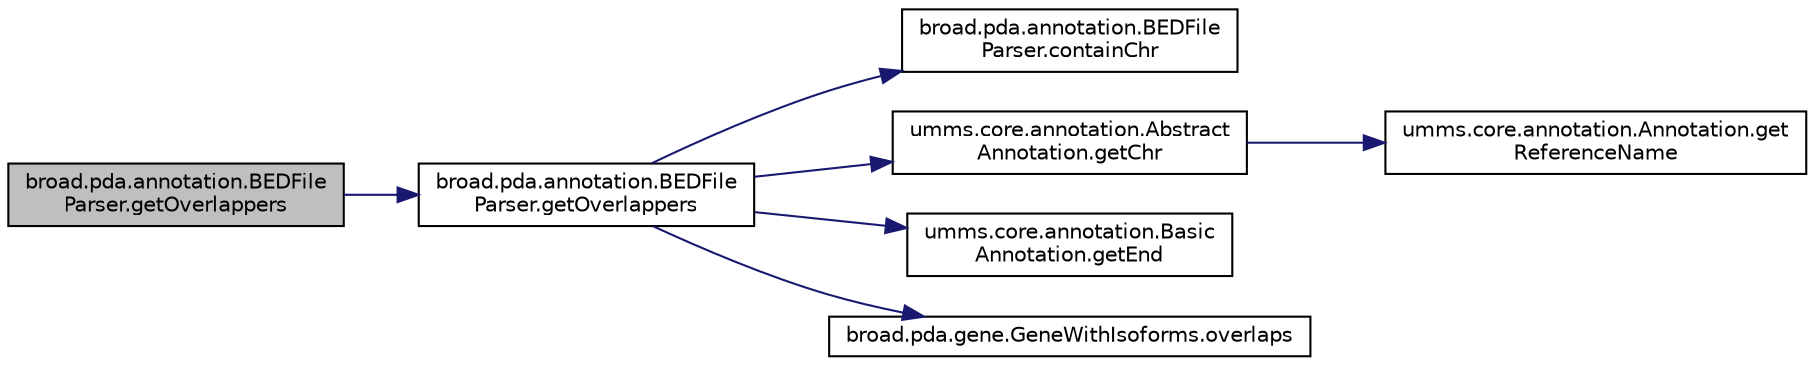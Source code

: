 digraph "broad.pda.annotation.BEDFileParser.getOverlappers"
{
  edge [fontname="Helvetica",fontsize="10",labelfontname="Helvetica",labelfontsize="10"];
  node [fontname="Helvetica",fontsize="10",shape=record];
  rankdir="LR";
  Node1 [label="broad.pda.annotation.BEDFile\lParser.getOverlappers",height=0.2,width=0.4,color="black", fillcolor="grey75", style="filled" fontcolor="black"];
  Node1 -> Node2 [color="midnightblue",fontsize="10",style="solid"];
  Node2 [label="broad.pda.annotation.BEDFile\lParser.getOverlappers",height=0.2,width=0.4,color="black", fillcolor="white", style="filled",URL="$classbroad_1_1pda_1_1annotation_1_1_b_e_d_file_parser.html#a5ee44c0a7cd95e4d0c36e58f82efb8d2"];
  Node2 -> Node3 [color="midnightblue",fontsize="10",style="solid"];
  Node3 [label="broad.pda.annotation.BEDFile\lParser.containChr",height=0.2,width=0.4,color="black", fillcolor="white", style="filled",URL="$classbroad_1_1pda_1_1annotation_1_1_b_e_d_file_parser.html#a821b1303f6cbbc2ecb4f127728c5babe"];
  Node2 -> Node4 [color="midnightblue",fontsize="10",style="solid"];
  Node4 [label="umms.core.annotation.Abstract\lAnnotation.getChr",height=0.2,width=0.4,color="black", fillcolor="white", style="filled",URL="$classumms_1_1core_1_1annotation_1_1_abstract_annotation.html#abe1735bf83ddb3aae45c734149c50eb1"];
  Node4 -> Node5 [color="midnightblue",fontsize="10",style="solid"];
  Node5 [label="umms.core.annotation.Annotation.get\lReferenceName",height=0.2,width=0.4,color="black", fillcolor="white", style="filled",URL="$interfaceumms_1_1core_1_1annotation_1_1_annotation.html#a2dd53f6e6ab4a573c0e93ef42e223b93"];
  Node2 -> Node6 [color="midnightblue",fontsize="10",style="solid"];
  Node6 [label="umms.core.annotation.Basic\lAnnotation.getEnd",height=0.2,width=0.4,color="black", fillcolor="white", style="filled",URL="$classumms_1_1core_1_1annotation_1_1_basic_annotation.html#a3fe8028115f96664761b63a9d16926cf"];
  Node2 -> Node7 [color="midnightblue",fontsize="10",style="solid"];
  Node7 [label="broad.pda.gene.GeneWithIsoforms.overlaps",height=0.2,width=0.4,color="black", fillcolor="white", style="filled",URL="$classbroad_1_1pda_1_1gene_1_1_gene_with_isoforms.html#ac9df70f06dab1c1539f463cbd178707c"];
}
